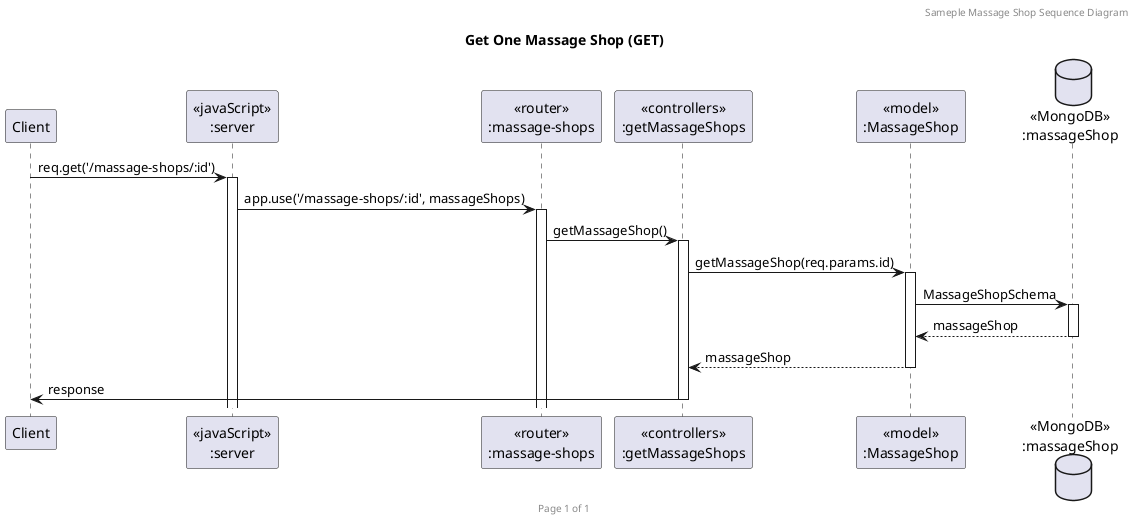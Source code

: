 @startuml Get One Massage Shop (GET)

header Sameple Massage Shop Sequence Diagram
footer Page %page% of %lastpage%
title "Get One Massage Shop (GET)"

participant "Client" as client
participant "<<javaScript>>\n:server" as server
participant "<<router>>\n:massage-shops" as routerMassageShop
participant "<<controllers>>\n:getMassageShops" as controllersGetMassageShop
participant "<<model>>\n:MassageShop" as modelMassageShop
database "<<MongoDB>>\n:massageShop" as MassageShopDatabase

client->server ++:req.get('/massage-shops/:id')
server->routerMassageShop ++:app.use('/massage-shops/:id', massageShops)
routerMassageShop -> controllersGetMassageShop ++:getMassageShop()
controllersGetMassageShop->modelMassageShop ++:getMassageShop(req.params.id)
modelMassageShop ->MassageShopDatabase ++: MassageShopSchema
MassageShopDatabase --> modelMassageShop --: massageShop
controllersGetMassageShop <-- modelMassageShop --:massageShop
controllersGetMassageShop->client --:response

@enduml